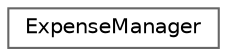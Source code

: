 digraph "Graphical Class Hierarchy"
{
 // LATEX_PDF_SIZE
  bgcolor="transparent";
  edge [fontname=Helvetica,fontsize=10,labelfontname=Helvetica,labelfontsize=10];
  node [fontname=Helvetica,fontsize=10,shape=box,height=0.2,width=0.4];
  rankdir="LR";
  Node0 [id="Node000000",label="ExpenseManager",height=0.2,width=0.4,color="grey40", fillcolor="white", style="filled",URL="$class_expense_manager.html",tooltip="Manages expenses, budgets, and their related operations."];
}
